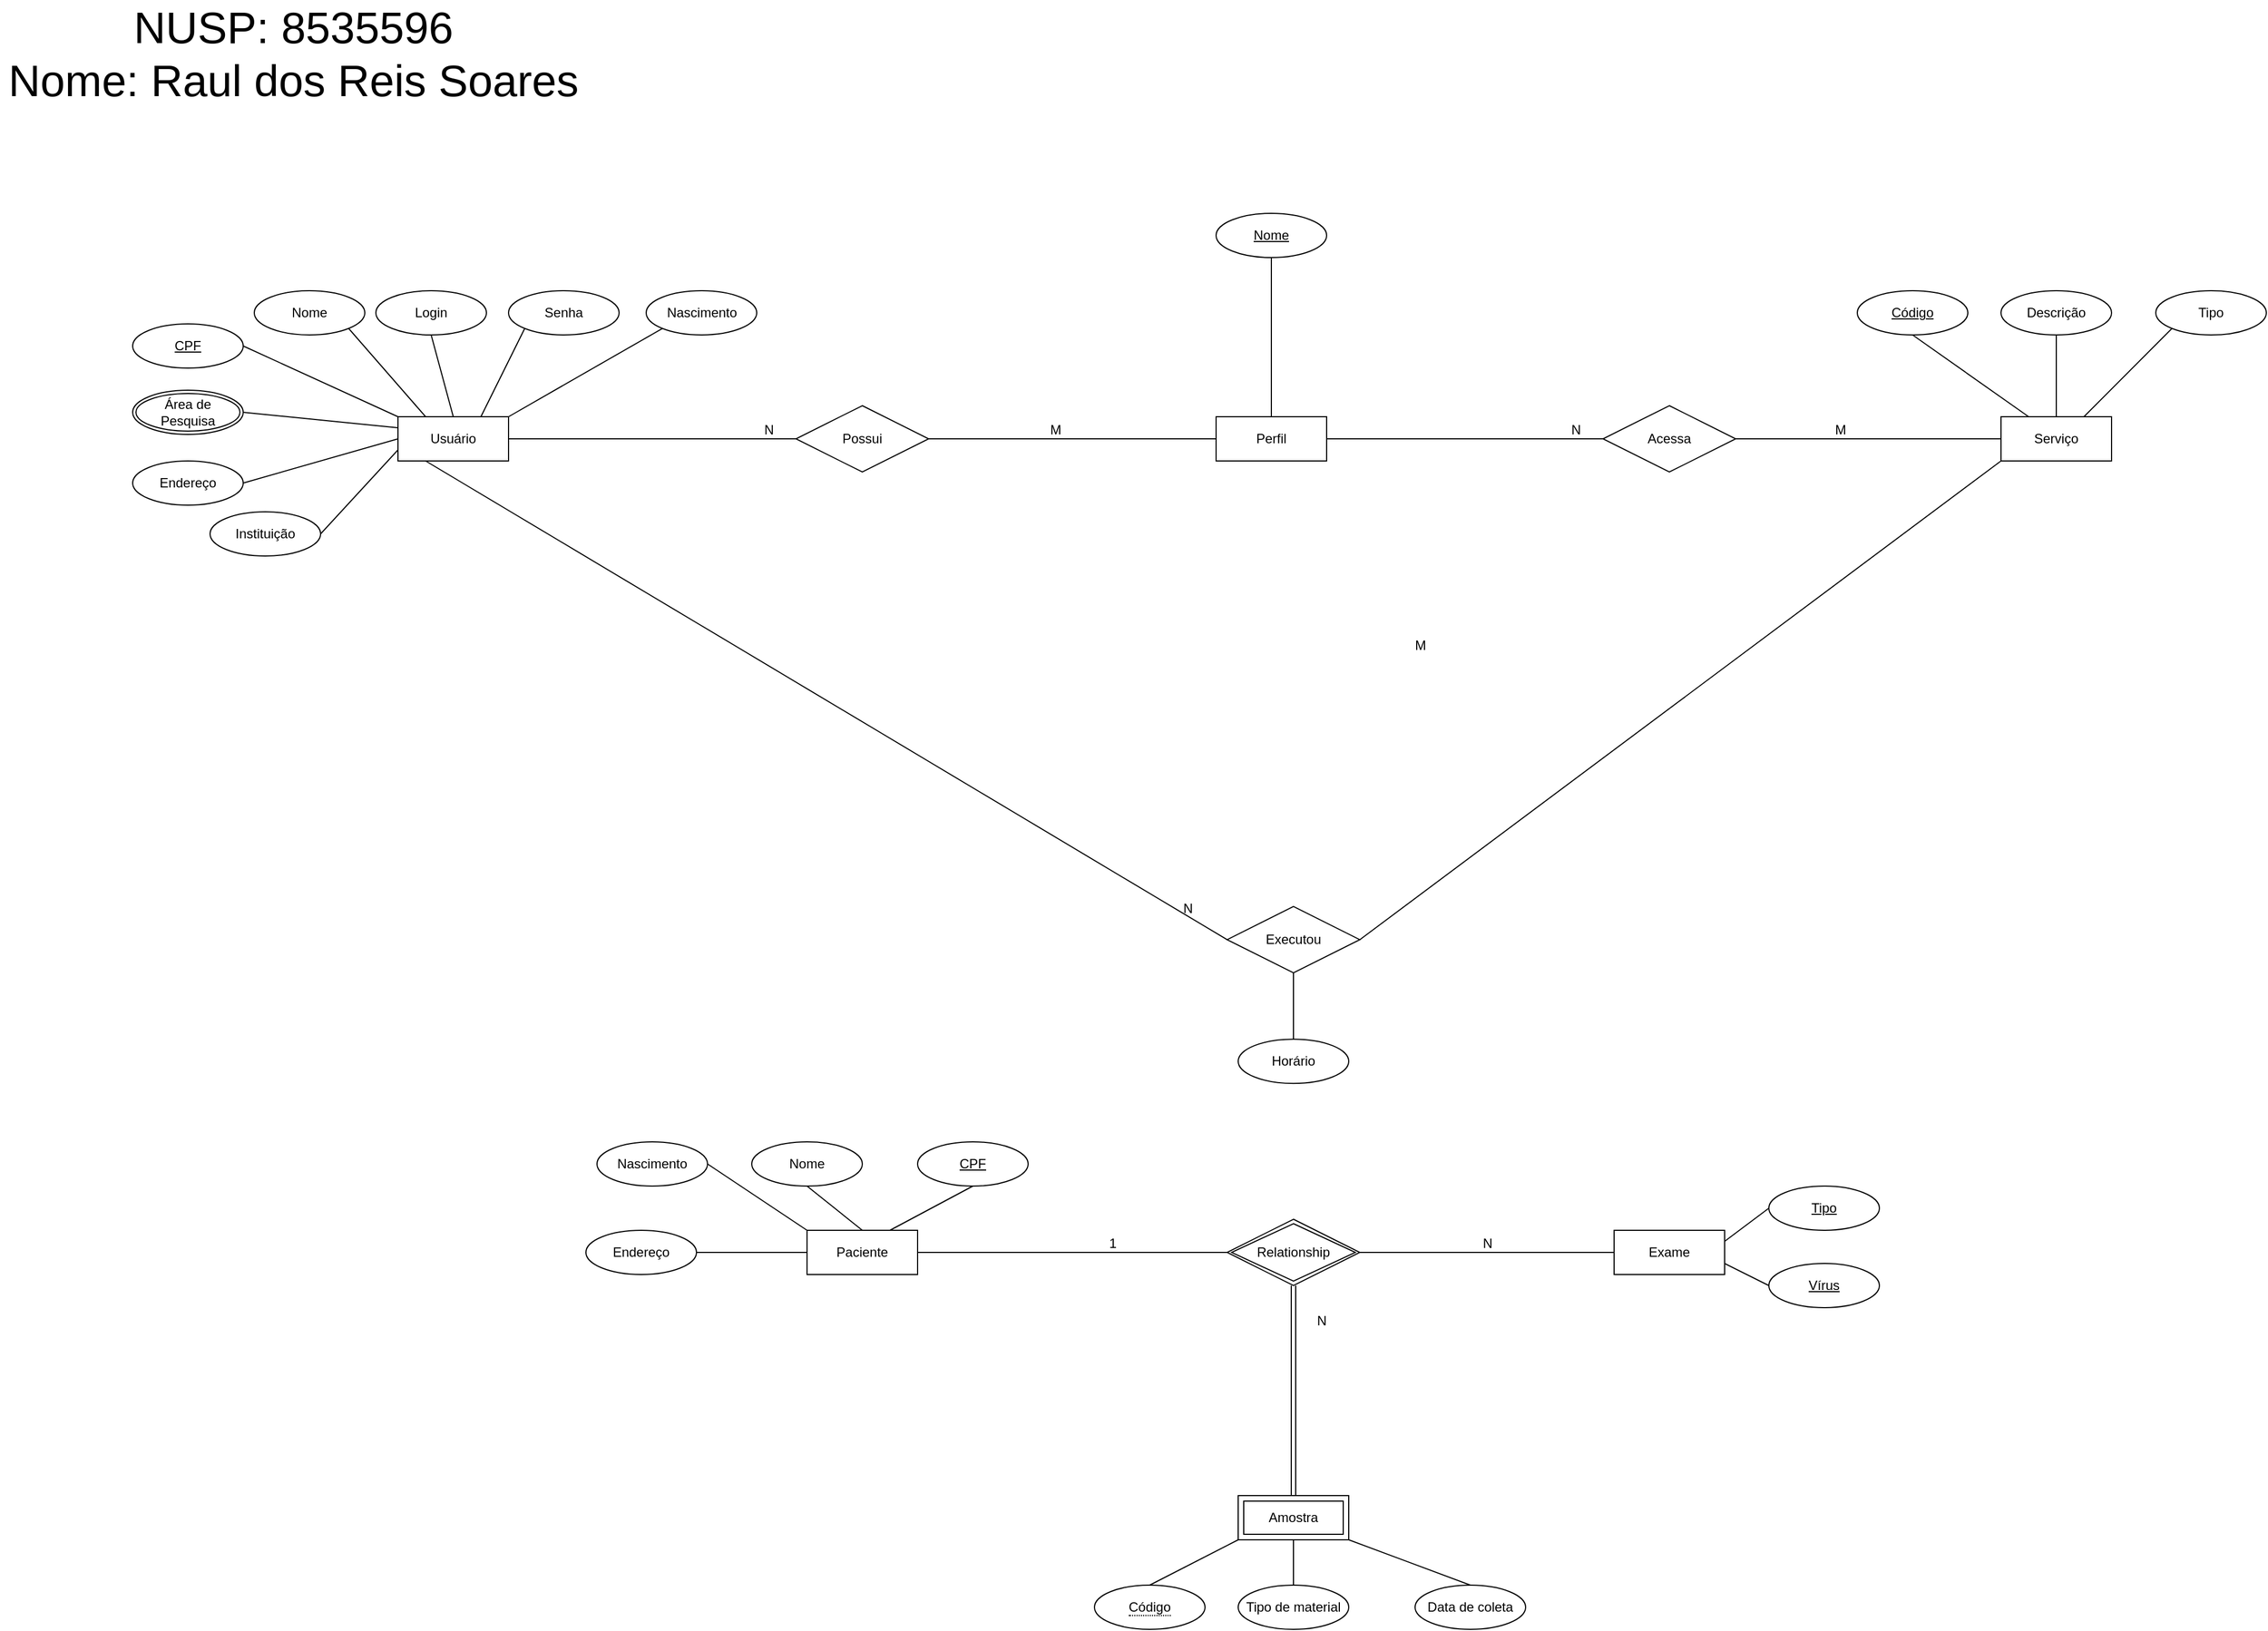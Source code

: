 <mxfile version="14.8.0" type="github">
  <diagram id="c7RSiAgEq7K3T1tGgwCF" name="Page-1">
    <mxGraphModel dx="1673" dy="895" grid="1" gridSize="10" guides="1" tooltips="1" connect="1" arrows="1" fold="1" page="1" pageScale="1" pageWidth="1169" pageHeight="827" math="0" shadow="0">
      <root>
        <mxCell id="0" />
        <mxCell id="1" parent="0" />
        <mxCell id="H4xNiST5xQG2xDy_QpK2-1" value="&lt;font style=&quot;font-size: 40px&quot;&gt;NUSP: 8535596&lt;br&gt;Nome: Raul dos Reis Soares&lt;/font&gt;" style="text;html=1;align=center;verticalAlign=middle;resizable=0;points=[];autosize=1;strokeColor=none;" parent="1" vertex="1">
          <mxGeometry y="40" width="530" height="50" as="geometry" />
        </mxCell>
        <mxCell id="64vifGtqwenx35H4uy4H-2" value="Usuário" style="whiteSpace=wrap;html=1;align=center;" vertex="1" parent="1">
          <mxGeometry x="360" y="394" width="100" height="40" as="geometry" />
        </mxCell>
        <mxCell id="64vifGtqwenx35H4uy4H-3" value="Senha" style="ellipse;whiteSpace=wrap;html=1;align=center;" vertex="1" parent="1">
          <mxGeometry x="460" y="280" width="100" height="40" as="geometry" />
        </mxCell>
        <mxCell id="64vifGtqwenx35H4uy4H-6" value="" style="endArrow=none;html=1;rounded=0;entryX=0;entryY=1;entryDx=0;entryDy=0;exitX=0.75;exitY=0;exitDx=0;exitDy=0;" edge="1" parent="1" source="64vifGtqwenx35H4uy4H-2" target="64vifGtqwenx35H4uy4H-3">
          <mxGeometry relative="1" as="geometry">
            <mxPoint x="670" y="453.41" as="sourcePoint" />
            <mxPoint x="830" y="453.41" as="targetPoint" />
          </mxGeometry>
        </mxCell>
        <mxCell id="64vifGtqwenx35H4uy4H-7" value="Nascimento" style="ellipse;whiteSpace=wrap;html=1;align=center;" vertex="1" parent="1">
          <mxGeometry x="584.5" y="280" width="100" height="40" as="geometry" />
        </mxCell>
        <mxCell id="64vifGtqwenx35H4uy4H-8" value="Login" style="ellipse;whiteSpace=wrap;html=1;align=center;" vertex="1" parent="1">
          <mxGeometry x="340" y="280" width="100" height="40" as="geometry" />
        </mxCell>
        <mxCell id="64vifGtqwenx35H4uy4H-9" value="CPF" style="ellipse;whiteSpace=wrap;html=1;align=center;fontStyle=4;" vertex="1" parent="1">
          <mxGeometry x="120" y="310" width="100" height="40" as="geometry" />
        </mxCell>
        <mxCell id="64vifGtqwenx35H4uy4H-10" value="Área de Pesquisa" style="ellipse;shape=doubleEllipse;margin=3;whiteSpace=wrap;html=1;align=center;" vertex="1" parent="1">
          <mxGeometry x="120" y="370" width="100" height="40" as="geometry" />
        </mxCell>
        <mxCell id="64vifGtqwenx35H4uy4H-11" value="Endereço" style="ellipse;whiteSpace=wrap;html=1;align=center;" vertex="1" parent="1">
          <mxGeometry x="120" y="434" width="100" height="40" as="geometry" />
        </mxCell>
        <mxCell id="64vifGtqwenx35H4uy4H-12" value="Instituição" style="ellipse;whiteSpace=wrap;html=1;align=center;" vertex="1" parent="1">
          <mxGeometry x="190" y="480" width="100" height="40" as="geometry" />
        </mxCell>
        <mxCell id="64vifGtqwenx35H4uy4H-13" value="Nome" style="ellipse;whiteSpace=wrap;html=1;align=center;" vertex="1" parent="1">
          <mxGeometry x="230" y="280" width="100" height="40" as="geometry" />
        </mxCell>
        <mxCell id="64vifGtqwenx35H4uy4H-14" value="" style="endArrow=none;html=1;rounded=0;entryX=0;entryY=1;entryDx=0;entryDy=0;exitX=1;exitY=0;exitDx=0;exitDy=0;" edge="1" parent="1" source="64vifGtqwenx35H4uy4H-2" target="64vifGtqwenx35H4uy4H-7">
          <mxGeometry relative="1" as="geometry">
            <mxPoint x="580" y="453.93" as="sourcePoint" />
            <mxPoint x="619.645" y="374.072" as="targetPoint" />
          </mxGeometry>
        </mxCell>
        <mxCell id="64vifGtqwenx35H4uy4H-15" value="" style="endArrow=none;html=1;rounded=0;entryX=0.5;entryY=1;entryDx=0;entryDy=0;exitX=0.5;exitY=0;exitDx=0;exitDy=0;" edge="1" parent="1" source="64vifGtqwenx35H4uy4H-2" target="64vifGtqwenx35H4uy4H-8">
          <mxGeometry relative="1" as="geometry">
            <mxPoint x="470" y="404" as="sourcePoint" />
            <mxPoint x="609.145" y="324.142" as="targetPoint" />
          </mxGeometry>
        </mxCell>
        <mxCell id="64vifGtqwenx35H4uy4H-16" value="" style="endArrow=none;html=1;rounded=0;entryX=1;entryY=1;entryDx=0;entryDy=0;exitX=0.25;exitY=0;exitDx=0;exitDy=0;" edge="1" parent="1" source="64vifGtqwenx35H4uy4H-2" target="64vifGtqwenx35H4uy4H-13">
          <mxGeometry relative="1" as="geometry">
            <mxPoint x="420" y="404" as="sourcePoint" />
            <mxPoint x="400" y="330" as="targetPoint" />
          </mxGeometry>
        </mxCell>
        <mxCell id="64vifGtqwenx35H4uy4H-17" value="" style="endArrow=none;html=1;rounded=0;entryX=1;entryY=0.5;entryDx=0;entryDy=0;exitX=0;exitY=0;exitDx=0;exitDy=0;" edge="1" parent="1" source="64vifGtqwenx35H4uy4H-2" target="64vifGtqwenx35H4uy4H-9">
          <mxGeometry relative="1" as="geometry">
            <mxPoint x="330" y="419.86" as="sourcePoint" />
            <mxPoint x="260.355" y="340.002" as="targetPoint" />
          </mxGeometry>
        </mxCell>
        <mxCell id="64vifGtqwenx35H4uy4H-18" value="" style="endArrow=none;html=1;rounded=0;entryX=1;entryY=0.5;entryDx=0;entryDy=0;exitX=0;exitY=0.25;exitDx=0;exitDy=0;" edge="1" parent="1" source="64vifGtqwenx35H4uy4H-2" target="64vifGtqwenx35H4uy4H-10">
          <mxGeometry relative="1" as="geometry">
            <mxPoint x="350" y="422" as="sourcePoint" />
            <mxPoint x="210" y="358" as="targetPoint" />
          </mxGeometry>
        </mxCell>
        <mxCell id="64vifGtqwenx35H4uy4H-19" value="" style="endArrow=none;html=1;rounded=0;entryX=1;entryY=0.5;entryDx=0;entryDy=0;exitX=0;exitY=0.5;exitDx=0;exitDy=0;" edge="1" parent="1" source="64vifGtqwenx35H4uy4H-2" target="64vifGtqwenx35H4uy4H-11">
          <mxGeometry relative="1" as="geometry">
            <mxPoint x="340" y="421" as="sourcePoint" />
            <mxPoint x="200" y="407" as="targetPoint" />
          </mxGeometry>
        </mxCell>
        <mxCell id="64vifGtqwenx35H4uy4H-20" value="" style="endArrow=none;html=1;rounded=0;entryX=1;entryY=0.5;entryDx=0;entryDy=0;exitX=0;exitY=0.75;exitDx=0;exitDy=0;" edge="1" parent="1" source="64vifGtqwenx35H4uy4H-2" target="64vifGtqwenx35H4uy4H-12">
          <mxGeometry relative="1" as="geometry">
            <mxPoint x="370" y="424" as="sourcePoint" />
            <mxPoint x="230" y="464" as="targetPoint" />
          </mxGeometry>
        </mxCell>
        <mxCell id="64vifGtqwenx35H4uy4H-21" value="Possui" style="shape=rhombus;perimeter=rhombusPerimeter;whiteSpace=wrap;html=1;align=center;" vertex="1" parent="1">
          <mxGeometry x="720" y="384" width="120" height="60" as="geometry" />
        </mxCell>
        <mxCell id="64vifGtqwenx35H4uy4H-33" value="" style="endArrow=none;html=1;rounded=0;entryX=0;entryY=0.5;entryDx=0;entryDy=0;exitX=1;exitY=0.5;exitDx=0;exitDy=0;" edge="1" parent="1" source="64vifGtqwenx35H4uy4H-2" target="64vifGtqwenx35H4uy4H-21">
          <mxGeometry relative="1" as="geometry">
            <mxPoint x="505" y="410" as="sourcePoint" />
            <mxPoint x="665" y="410" as="targetPoint" />
          </mxGeometry>
        </mxCell>
        <mxCell id="64vifGtqwenx35H4uy4H-34" value="N" style="resizable=0;html=1;align=right;verticalAlign=bottom;" connectable="0" vertex="1" parent="64vifGtqwenx35H4uy4H-33">
          <mxGeometry x="1" relative="1" as="geometry">
            <mxPoint x="-20" as="offset" />
          </mxGeometry>
        </mxCell>
        <mxCell id="64vifGtqwenx35H4uy4H-36" value="Perfil" style="whiteSpace=wrap;html=1;align=center;" vertex="1" parent="1">
          <mxGeometry x="1100" y="394" width="100" height="40" as="geometry" />
        </mxCell>
        <mxCell id="64vifGtqwenx35H4uy4H-37" value="" style="endArrow=none;html=1;rounded=0;entryX=0;entryY=0.5;entryDx=0;entryDy=0;exitX=1;exitY=0.5;exitDx=0;exitDy=0;" edge="1" parent="1" source="64vifGtqwenx35H4uy4H-21" target="64vifGtqwenx35H4uy4H-36">
          <mxGeometry relative="1" as="geometry">
            <mxPoint x="850" y="474" as="sourcePoint" />
            <mxPoint x="1110" y="474" as="targetPoint" />
          </mxGeometry>
        </mxCell>
        <mxCell id="64vifGtqwenx35H4uy4H-38" value="M" style="resizable=0;html=1;align=right;verticalAlign=bottom;" connectable="0" vertex="1" parent="64vifGtqwenx35H4uy4H-37">
          <mxGeometry x="1" relative="1" as="geometry">
            <mxPoint x="-140" as="offset" />
          </mxGeometry>
        </mxCell>
        <mxCell id="64vifGtqwenx35H4uy4H-39" value="Nome" style="ellipse;whiteSpace=wrap;html=1;align=center;fontStyle=4;" vertex="1" parent="1">
          <mxGeometry x="1100" y="210" width="100" height="40" as="geometry" />
        </mxCell>
        <mxCell id="64vifGtqwenx35H4uy4H-40" value="" style="endArrow=none;html=1;rounded=0;entryX=0.5;entryY=1;entryDx=0;entryDy=0;exitX=0.5;exitY=0;exitDx=0;exitDy=0;" edge="1" parent="1" source="64vifGtqwenx35H4uy4H-36" target="64vifGtqwenx35H4uy4H-39">
          <mxGeometry relative="1" as="geometry">
            <mxPoint x="1070" y="380" as="sourcePoint" />
            <mxPoint x="1230" y="380" as="targetPoint" />
          </mxGeometry>
        </mxCell>
        <mxCell id="64vifGtqwenx35H4uy4H-41" value="Acessa" style="shape=rhombus;perimeter=rhombusPerimeter;whiteSpace=wrap;html=1;align=center;" vertex="1" parent="1">
          <mxGeometry x="1450" y="384" width="120" height="60" as="geometry" />
        </mxCell>
        <mxCell id="64vifGtqwenx35H4uy4H-42" value="" style="endArrow=none;html=1;rounded=0;entryX=0;entryY=0.5;entryDx=0;entryDy=0;exitX=1;exitY=0.5;exitDx=0;exitDy=0;" edge="1" parent="1" source="64vifGtqwenx35H4uy4H-36" target="64vifGtqwenx35H4uy4H-41">
          <mxGeometry relative="1" as="geometry">
            <mxPoint x="1260" y="490" as="sourcePoint" />
            <mxPoint x="1520" y="490" as="targetPoint" />
          </mxGeometry>
        </mxCell>
        <mxCell id="64vifGtqwenx35H4uy4H-43" value="N" style="resizable=0;html=1;align=right;verticalAlign=bottom;" connectable="0" vertex="1" parent="64vifGtqwenx35H4uy4H-42">
          <mxGeometry x="1" relative="1" as="geometry">
            <mxPoint x="-20" as="offset" />
          </mxGeometry>
        </mxCell>
        <mxCell id="64vifGtqwenx35H4uy4H-44" value="" style="endArrow=none;html=1;rounded=0;exitX=1;exitY=0.5;exitDx=0;exitDy=0;" edge="1" parent="1" source="64vifGtqwenx35H4uy4H-41" target="64vifGtqwenx35H4uy4H-46">
          <mxGeometry relative="1" as="geometry">
            <mxPoint x="1610" y="434" as="sourcePoint" />
            <mxPoint x="1640" y="520" as="targetPoint" />
          </mxGeometry>
        </mxCell>
        <mxCell id="64vifGtqwenx35H4uy4H-45" value="M" style="resizable=0;html=1;align=right;verticalAlign=bottom;" connectable="0" vertex="1" parent="64vifGtqwenx35H4uy4H-44">
          <mxGeometry x="1" relative="1" as="geometry">
            <mxPoint x="-140" as="offset" />
          </mxGeometry>
        </mxCell>
        <mxCell id="64vifGtqwenx35H4uy4H-46" value="Serviço" style="whiteSpace=wrap;html=1;align=center;" vertex="1" parent="1">
          <mxGeometry x="1810.0" y="394" width="100" height="40" as="geometry" />
        </mxCell>
        <mxCell id="64vifGtqwenx35H4uy4H-47" value="Código" style="ellipse;whiteSpace=wrap;html=1;align=center;fontStyle=4;" vertex="1" parent="1">
          <mxGeometry x="1680" y="280" width="100" height="40" as="geometry" />
        </mxCell>
        <mxCell id="64vifGtqwenx35H4uy4H-51" value="Descrição" style="ellipse;whiteSpace=wrap;html=1;align=center;" vertex="1" parent="1">
          <mxGeometry x="1810" y="280" width="100" height="40" as="geometry" />
        </mxCell>
        <mxCell id="64vifGtqwenx35H4uy4H-52" value="Tipo" style="ellipse;whiteSpace=wrap;html=1;align=center;" vertex="1" parent="1">
          <mxGeometry x="1950" y="280" width="100" height="40" as="geometry" />
        </mxCell>
        <mxCell id="64vifGtqwenx35H4uy4H-53" value="" style="endArrow=none;html=1;rounded=0;exitX=0.5;exitY=1;exitDx=0;exitDy=0;entryX=0.25;entryY=0;entryDx=0;entryDy=0;" edge="1" parent="1" source="64vifGtqwenx35H4uy4H-47" target="64vifGtqwenx35H4uy4H-46">
          <mxGeometry relative="1" as="geometry">
            <mxPoint x="1730" y="290" as="sourcePoint" />
            <mxPoint x="1890" y="290" as="targetPoint" />
          </mxGeometry>
        </mxCell>
        <mxCell id="64vifGtqwenx35H4uy4H-54" value="" style="endArrow=none;html=1;rounded=0;exitX=0.5;exitY=1;exitDx=0;exitDy=0;entryX=0.5;entryY=0;entryDx=0;entryDy=0;" edge="1" parent="1" source="64vifGtqwenx35H4uy4H-51" target="64vifGtqwenx35H4uy4H-46">
          <mxGeometry relative="1" as="geometry">
            <mxPoint x="1910" y="340" as="sourcePoint" />
            <mxPoint x="2015.0" y="414" as="targetPoint" />
          </mxGeometry>
        </mxCell>
        <mxCell id="64vifGtqwenx35H4uy4H-55" value="" style="endArrow=none;html=1;rounded=0;exitX=0;exitY=1;exitDx=0;exitDy=0;entryX=0.75;entryY=0;entryDx=0;entryDy=0;" edge="1" parent="1" source="64vifGtqwenx35H4uy4H-52" target="64vifGtqwenx35H4uy4H-46">
          <mxGeometry relative="1" as="geometry">
            <mxPoint x="1980" y="340" as="sourcePoint" />
            <mxPoint x="1980.0" y="414" as="targetPoint" />
          </mxGeometry>
        </mxCell>
        <mxCell id="64vifGtqwenx35H4uy4H-56" value="Executou" style="shape=rhombus;perimeter=rhombusPerimeter;whiteSpace=wrap;html=1;align=center;" vertex="1" parent="1">
          <mxGeometry x="1110" y="837.1" width="120" height="60" as="geometry" />
        </mxCell>
        <mxCell id="64vifGtqwenx35H4uy4H-58" value="" style="endArrow=none;html=1;rounded=0;entryX=0;entryY=0.5;entryDx=0;entryDy=0;exitX=0.25;exitY=1;exitDx=0;exitDy=0;" edge="1" parent="1" source="64vifGtqwenx35H4uy4H-2" target="64vifGtqwenx35H4uy4H-56">
          <mxGeometry relative="1" as="geometry">
            <mxPoint x="700.0" y="649.41" as="sourcePoint" />
            <mxPoint x="960.0" y="649.41" as="targetPoint" />
          </mxGeometry>
        </mxCell>
        <mxCell id="64vifGtqwenx35H4uy4H-59" value="N" style="resizable=0;html=1;align=right;verticalAlign=bottom;" connectable="0" vertex="1" parent="64vifGtqwenx35H4uy4H-58">
          <mxGeometry x="1" relative="1" as="geometry">
            <mxPoint x="-30" y="-20" as="offset" />
          </mxGeometry>
        </mxCell>
        <mxCell id="64vifGtqwenx35H4uy4H-60" value="" style="endArrow=none;html=1;rounded=0;entryX=0;entryY=1;entryDx=0;entryDy=0;exitX=1;exitY=0.5;exitDx=0;exitDy=0;" edge="1" parent="1" source="64vifGtqwenx35H4uy4H-56" target="64vifGtqwenx35H4uy4H-46">
          <mxGeometry relative="1" as="geometry">
            <mxPoint x="1330.0" y="659.41" as="sourcePoint" />
            <mxPoint x="1590.0" y="659.41" as="targetPoint" />
          </mxGeometry>
        </mxCell>
        <mxCell id="64vifGtqwenx35H4uy4H-61" value="M" style="resizable=0;html=1;align=right;verticalAlign=bottom;" connectable="0" vertex="1" parent="64vifGtqwenx35H4uy4H-60">
          <mxGeometry x="1" relative="1" as="geometry">
            <mxPoint x="-520" y="176" as="offset" />
          </mxGeometry>
        </mxCell>
        <mxCell id="64vifGtqwenx35H4uy4H-64" value="Horário" style="ellipse;whiteSpace=wrap;html=1;align=center;" vertex="1" parent="1">
          <mxGeometry x="1120" y="957.1" width="100" height="40" as="geometry" />
        </mxCell>
        <mxCell id="64vifGtqwenx35H4uy4H-65" value="" style="endArrow=none;html=1;rounded=0;exitX=0.5;exitY=1;exitDx=0;exitDy=0;entryX=0.5;entryY=0;entryDx=0;entryDy=0;" edge="1" parent="1" source="64vifGtqwenx35H4uy4H-56" target="64vifGtqwenx35H4uy4H-64">
          <mxGeometry relative="1" as="geometry">
            <mxPoint x="1260" y="887.1" as="sourcePoint" />
            <mxPoint x="1420" y="887.1" as="targetPoint" />
          </mxGeometry>
        </mxCell>
        <mxCell id="64vifGtqwenx35H4uy4H-66" value="Paciente" style="whiteSpace=wrap;html=1;align=center;" vertex="1" parent="1">
          <mxGeometry x="730" y="1130" width="100" height="40" as="geometry" />
        </mxCell>
        <mxCell id="64vifGtqwenx35H4uy4H-67" value="CPF" style="ellipse;whiteSpace=wrap;html=1;align=center;fontStyle=4;" vertex="1" parent="1">
          <mxGeometry x="830" y="1050" width="100" height="40" as="geometry" />
        </mxCell>
        <mxCell id="64vifGtqwenx35H4uy4H-68" value="Nome" style="ellipse;whiteSpace=wrap;html=1;align=center;" vertex="1" parent="1">
          <mxGeometry x="680" y="1050" width="100" height="40" as="geometry" />
        </mxCell>
        <mxCell id="64vifGtqwenx35H4uy4H-69" value="Nascimento" style="ellipse;whiteSpace=wrap;html=1;align=center;" vertex="1" parent="1">
          <mxGeometry x="540" y="1050" width="100" height="40" as="geometry" />
        </mxCell>
        <mxCell id="64vifGtqwenx35H4uy4H-70" value="Endereço" style="ellipse;whiteSpace=wrap;html=1;align=center;" vertex="1" parent="1">
          <mxGeometry x="530" y="1130" width="100" height="40" as="geometry" />
        </mxCell>
        <mxCell id="64vifGtqwenx35H4uy4H-71" value="" style="endArrow=none;html=1;rounded=0;entryX=0.5;entryY=1;entryDx=0;entryDy=0;exitX=0.75;exitY=0;exitDx=0;exitDy=0;" edge="1" parent="1" source="64vifGtqwenx35H4uy4H-66" target="64vifGtqwenx35H4uy4H-67">
          <mxGeometry relative="1" as="geometry">
            <mxPoint x="920" y="1170" as="sourcePoint" />
            <mxPoint x="1080" y="1170" as="targetPoint" />
          </mxGeometry>
        </mxCell>
        <mxCell id="64vifGtqwenx35H4uy4H-72" value="" style="endArrow=none;html=1;rounded=0;entryX=0.5;entryY=1;entryDx=0;entryDy=0;exitX=0.5;exitY=0;exitDx=0;exitDy=0;" edge="1" parent="1" source="64vifGtqwenx35H4uy4H-66" target="64vifGtqwenx35H4uy4H-68">
          <mxGeometry relative="1" as="geometry">
            <mxPoint x="815" y="1140" as="sourcePoint" />
            <mxPoint x="890" y="1100" as="targetPoint" />
          </mxGeometry>
        </mxCell>
        <mxCell id="64vifGtqwenx35H4uy4H-73" value="" style="endArrow=none;html=1;rounded=0;entryX=1;entryY=0.5;entryDx=0;entryDy=0;exitX=0;exitY=0;exitDx=0;exitDy=0;" edge="1" parent="1" source="64vifGtqwenx35H4uy4H-66" target="64vifGtqwenx35H4uy4H-69">
          <mxGeometry relative="1" as="geometry">
            <mxPoint x="700" y="1130" as="sourcePoint" />
            <mxPoint x="650" y="1090" as="targetPoint" />
          </mxGeometry>
        </mxCell>
        <mxCell id="64vifGtqwenx35H4uy4H-74" value="" style="endArrow=none;html=1;rounded=0;entryX=1;entryY=0.5;entryDx=0;entryDy=0;exitX=0;exitY=0.5;exitDx=0;exitDy=0;" edge="1" parent="1" source="64vifGtqwenx35H4uy4H-66" target="64vifGtqwenx35H4uy4H-70">
          <mxGeometry relative="1" as="geometry">
            <mxPoint x="710" y="1180" as="sourcePoint" />
            <mxPoint x="620" y="1120" as="targetPoint" />
          </mxGeometry>
        </mxCell>
        <mxCell id="64vifGtqwenx35H4uy4H-75" value="Relationship" style="shape=rhombus;double=1;perimeter=rhombusPerimeter;whiteSpace=wrap;html=1;align=center;" vertex="1" parent="1">
          <mxGeometry x="1110" y="1120" width="120" height="60" as="geometry" />
        </mxCell>
        <mxCell id="64vifGtqwenx35H4uy4H-76" value="Exame" style="whiteSpace=wrap;html=1;align=center;" vertex="1" parent="1">
          <mxGeometry x="1460" y="1130" width="100" height="40" as="geometry" />
        </mxCell>
        <mxCell id="64vifGtqwenx35H4uy4H-77" value="Vírus" style="ellipse;whiteSpace=wrap;html=1;align=center;fontStyle=4;" vertex="1" parent="1">
          <mxGeometry x="1600" y="1160" width="100" height="40" as="geometry" />
        </mxCell>
        <mxCell id="64vifGtqwenx35H4uy4H-78" value="Tipo" style="ellipse;whiteSpace=wrap;html=1;align=center;fontStyle=4;" vertex="1" parent="1">
          <mxGeometry x="1600" y="1090" width="100" height="40" as="geometry" />
        </mxCell>
        <mxCell id="64vifGtqwenx35H4uy4H-79" value="" style="endArrow=none;html=1;rounded=0;entryX=0;entryY=0.5;entryDx=0;entryDy=0;exitX=1;exitY=0.25;exitDx=0;exitDy=0;" edge="1" parent="1" source="64vifGtqwenx35H4uy4H-76" target="64vifGtqwenx35H4uy4H-78">
          <mxGeometry relative="1" as="geometry">
            <mxPoint x="1310" y="1090" as="sourcePoint" />
            <mxPoint x="1470" y="1090" as="targetPoint" />
          </mxGeometry>
        </mxCell>
        <mxCell id="64vifGtqwenx35H4uy4H-80" value="" style="endArrow=none;html=1;rounded=0;entryX=0;entryY=0.5;entryDx=0;entryDy=0;exitX=1;exitY=0.75;exitDx=0;exitDy=0;" edge="1" parent="1" source="64vifGtqwenx35H4uy4H-76" target="64vifGtqwenx35H4uy4H-77">
          <mxGeometry relative="1" as="geometry">
            <mxPoint x="1490" y="1270" as="sourcePoint" />
            <mxPoint x="1530" y="1240" as="targetPoint" />
          </mxGeometry>
        </mxCell>
        <mxCell id="64vifGtqwenx35H4uy4H-83" value="" style="endArrow=none;html=1;rounded=0;entryX=0;entryY=0.5;entryDx=0;entryDy=0;exitX=1;exitY=0.5;exitDx=0;exitDy=0;" edge="1" parent="1" source="64vifGtqwenx35H4uy4H-66" target="64vifGtqwenx35H4uy4H-75">
          <mxGeometry relative="1" as="geometry">
            <mxPoint x="885" y="1149.5" as="sourcePoint" />
            <mxPoint x="1045" y="1149.5" as="targetPoint" />
          </mxGeometry>
        </mxCell>
        <mxCell id="64vifGtqwenx35H4uy4H-84" value="1" style="resizable=0;html=1;align=right;verticalAlign=bottom;" connectable="0" vertex="1" parent="64vifGtqwenx35H4uy4H-83">
          <mxGeometry x="1" relative="1" as="geometry">
            <mxPoint x="-100" as="offset" />
          </mxGeometry>
        </mxCell>
        <mxCell id="64vifGtqwenx35H4uy4H-85" value="" style="endArrow=none;html=1;rounded=0;entryX=0;entryY=0.5;entryDx=0;entryDy=0;exitX=1;exitY=0.5;exitDx=0;exitDy=0;" edge="1" parent="1" source="64vifGtqwenx35H4uy4H-75" target="64vifGtqwenx35H4uy4H-76">
          <mxGeometry relative="1" as="geometry">
            <mxPoint x="1250" y="1149.66" as="sourcePoint" />
            <mxPoint x="1410" y="1149.66" as="targetPoint" />
          </mxGeometry>
        </mxCell>
        <mxCell id="64vifGtqwenx35H4uy4H-86" value="N" style="resizable=0;html=1;align=right;verticalAlign=bottom;" connectable="0" vertex="1" parent="64vifGtqwenx35H4uy4H-85">
          <mxGeometry x="1" relative="1" as="geometry">
            <mxPoint x="-110" as="offset" />
          </mxGeometry>
        </mxCell>
        <mxCell id="64vifGtqwenx35H4uy4H-87" value="" style="shape=link;html=1;rounded=0;entryX=0.5;entryY=0;entryDx=0;entryDy=0;exitX=0.5;exitY=1;exitDx=0;exitDy=0;" edge="1" parent="1" source="64vifGtqwenx35H4uy4H-75" target="64vifGtqwenx35H4uy4H-89">
          <mxGeometry relative="1" as="geometry">
            <mxPoint x="820" y="1260" as="sourcePoint" />
            <mxPoint x="980" y="1260" as="targetPoint" />
          </mxGeometry>
        </mxCell>
        <mxCell id="64vifGtqwenx35H4uy4H-88" value="N" style="resizable=0;html=1;align=right;verticalAlign=bottom;" connectable="0" vertex="1" parent="64vifGtqwenx35H4uy4H-87">
          <mxGeometry x="1" relative="1" as="geometry">
            <mxPoint x="30" y="-150" as="offset" />
          </mxGeometry>
        </mxCell>
        <mxCell id="64vifGtqwenx35H4uy4H-89" value="Amostra" style="shape=ext;margin=3;double=1;whiteSpace=wrap;html=1;align=center;" vertex="1" parent="1">
          <mxGeometry x="1120" y="1370" width="100" height="40" as="geometry" />
        </mxCell>
        <mxCell id="64vifGtqwenx35H4uy4H-90" value="&lt;span style=&quot;border-bottom: 1px dotted&quot;&gt;Código&lt;/span&gt;" style="ellipse;whiteSpace=wrap;html=1;align=center;" vertex="1" parent="1">
          <mxGeometry x="990" y="1451" width="100" height="40" as="geometry" />
        </mxCell>
        <mxCell id="64vifGtqwenx35H4uy4H-91" value="Tipo de material" style="ellipse;whiteSpace=wrap;html=1;align=center;" vertex="1" parent="1">
          <mxGeometry x="1120" y="1451" width="100" height="40" as="geometry" />
        </mxCell>
        <mxCell id="64vifGtqwenx35H4uy4H-92" value="Data de coleta" style="ellipse;whiteSpace=wrap;html=1;align=center;" vertex="1" parent="1">
          <mxGeometry x="1280" y="1451" width="100" height="40" as="geometry" />
        </mxCell>
        <mxCell id="64vifGtqwenx35H4uy4H-93" value="" style="endArrow=none;html=1;rounded=0;entryX=0;entryY=1;entryDx=0;entryDy=0;exitX=0.5;exitY=0;exitDx=0;exitDy=0;" edge="1" parent="1" source="64vifGtqwenx35H4uy4H-90" target="64vifGtqwenx35H4uy4H-89">
          <mxGeometry relative="1" as="geometry">
            <mxPoint x="870" y="1320" as="sourcePoint" />
            <mxPoint x="1030" y="1320" as="targetPoint" />
          </mxGeometry>
        </mxCell>
        <mxCell id="64vifGtqwenx35H4uy4H-94" value="" style="endArrow=none;html=1;rounded=0;entryX=0.5;entryY=1;entryDx=0;entryDy=0;exitX=0.5;exitY=0;exitDx=0;exitDy=0;" edge="1" parent="1" source="64vifGtqwenx35H4uy4H-91" target="64vifGtqwenx35H4uy4H-89">
          <mxGeometry relative="1" as="geometry">
            <mxPoint x="1050" y="1461" as="sourcePoint" />
            <mxPoint x="1130" y="1420.0" as="targetPoint" />
          </mxGeometry>
        </mxCell>
        <mxCell id="64vifGtqwenx35H4uy4H-95" value="" style="endArrow=none;html=1;rounded=0;entryX=1;entryY=1;entryDx=0;entryDy=0;exitX=0.5;exitY=0;exitDx=0;exitDy=0;" edge="1" parent="1" source="64vifGtqwenx35H4uy4H-92" target="64vifGtqwenx35H4uy4H-89">
          <mxGeometry relative="1" as="geometry">
            <mxPoint x="1310" y="1421" as="sourcePoint" />
            <mxPoint x="1310" y="1380.0" as="targetPoint" />
          </mxGeometry>
        </mxCell>
      </root>
    </mxGraphModel>
  </diagram>
</mxfile>

